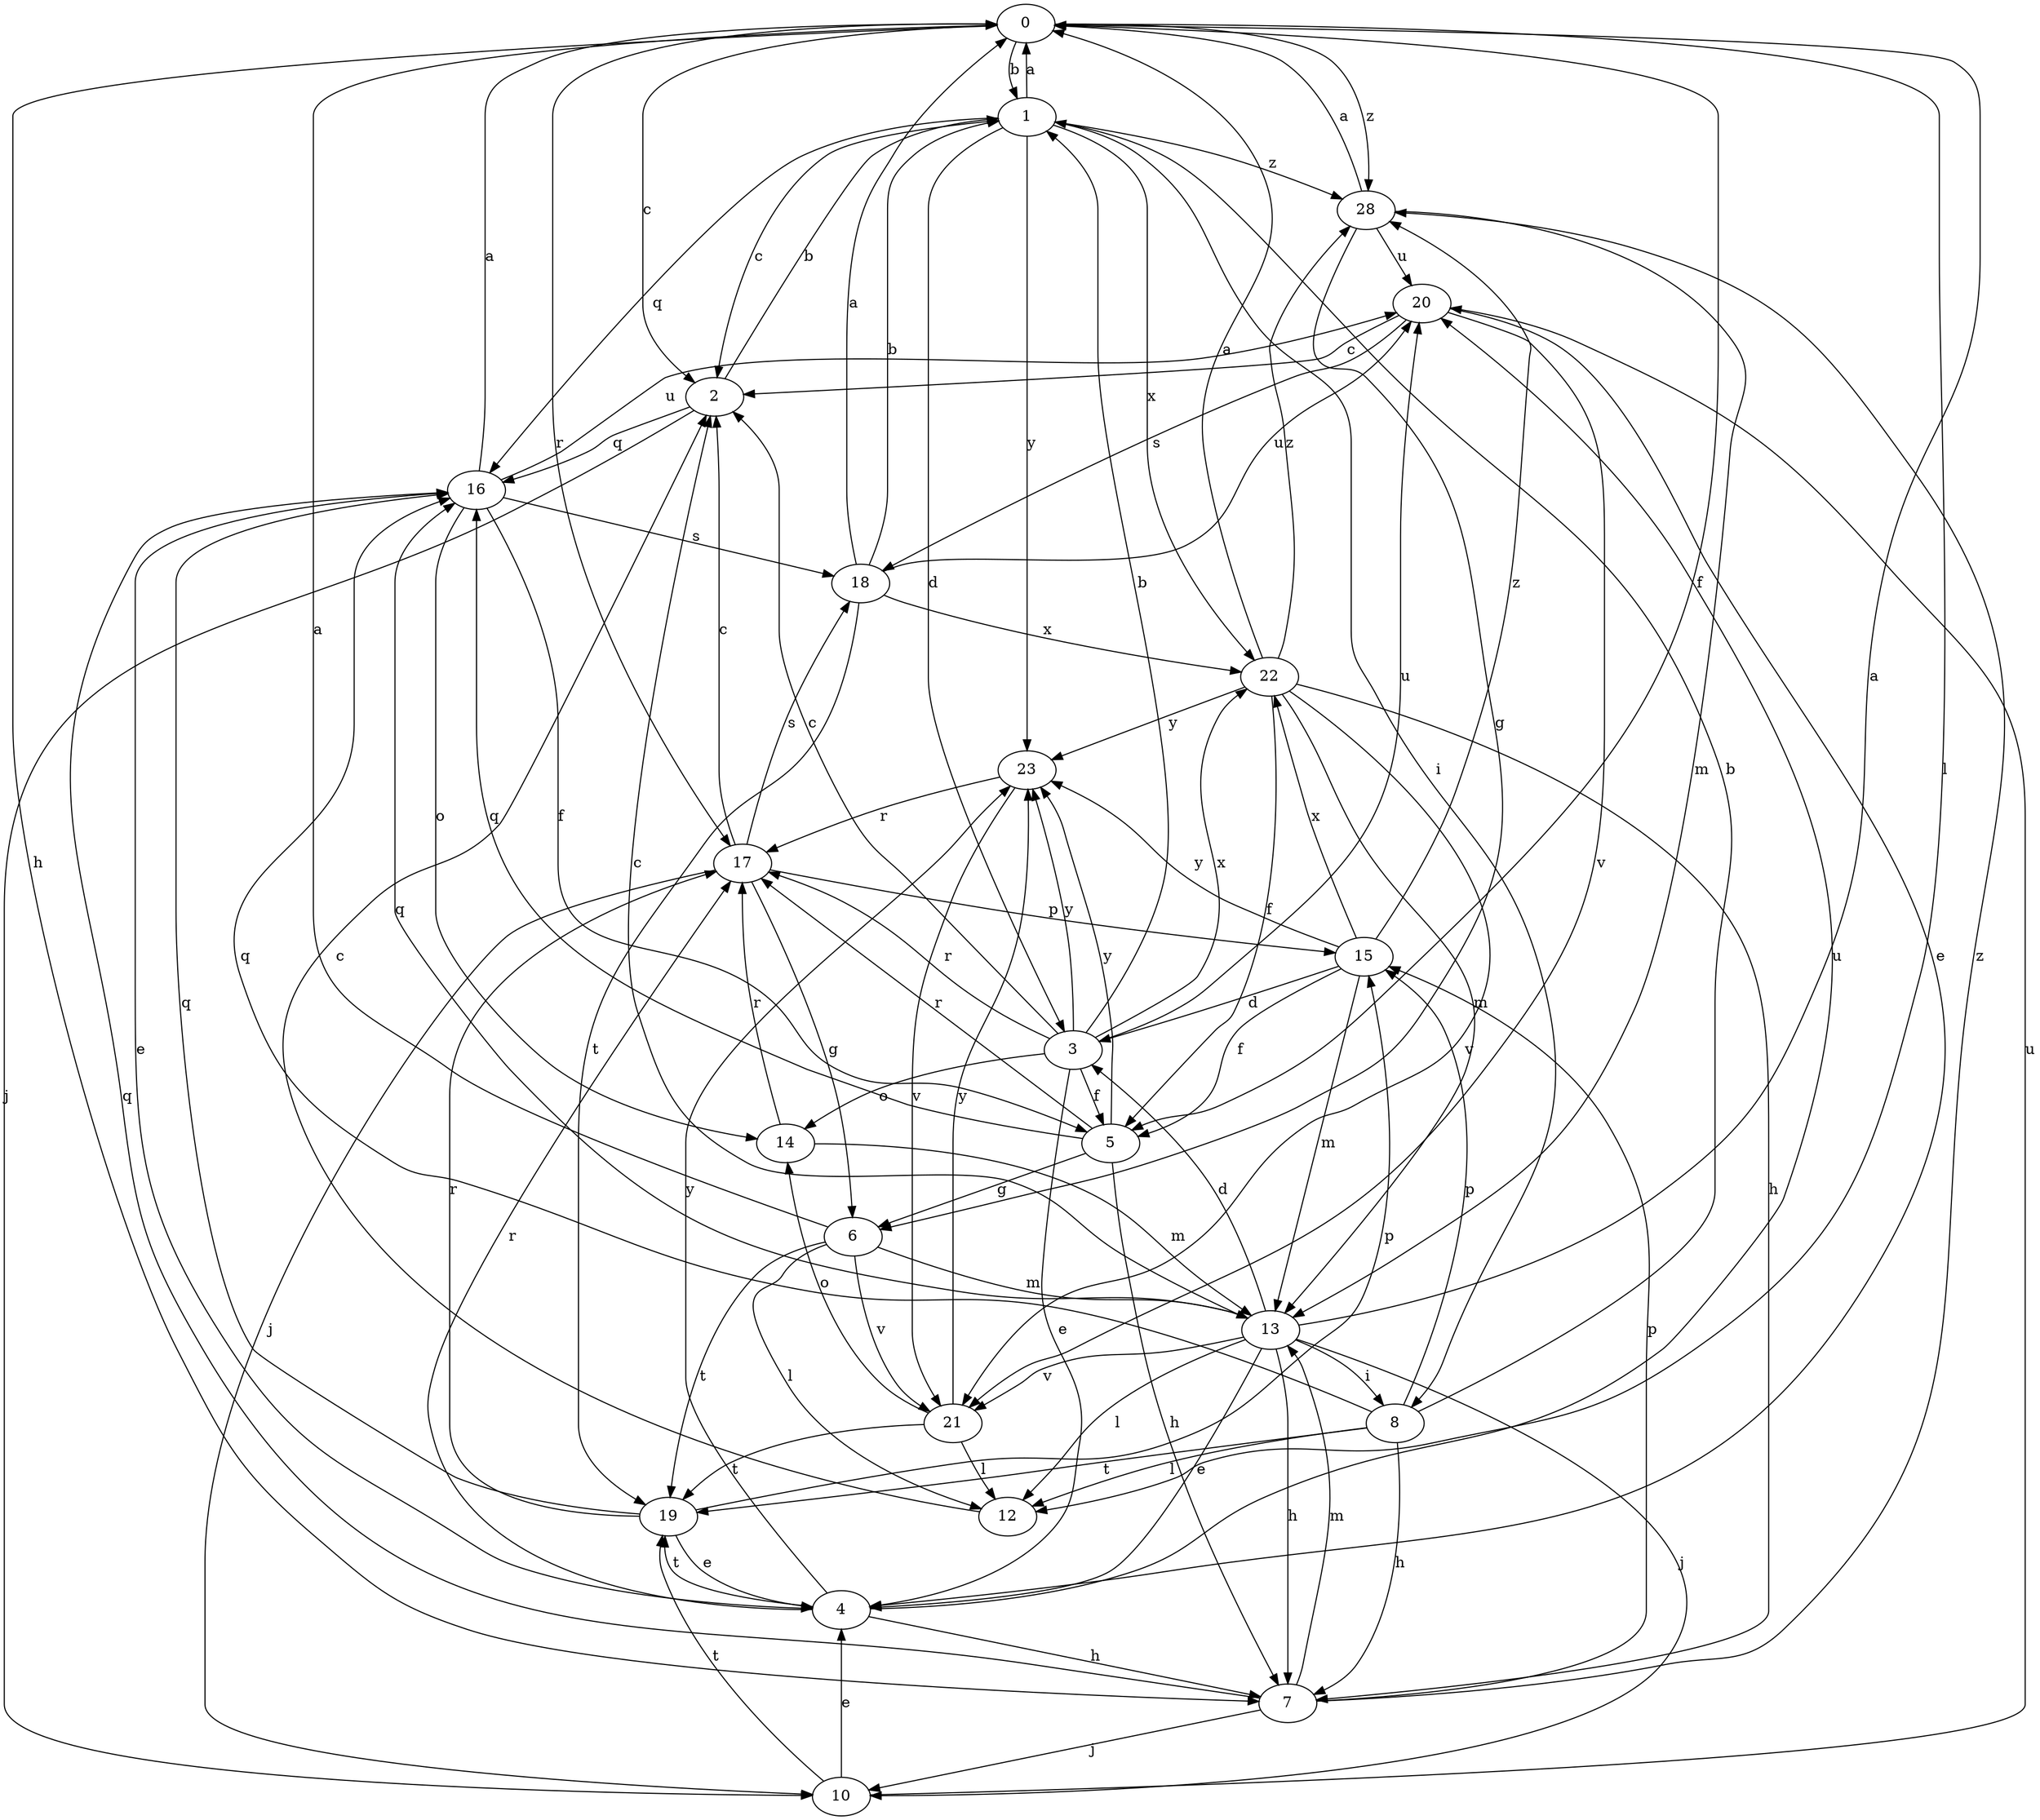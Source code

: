strict digraph  {
0;
1;
2;
3;
4;
5;
6;
7;
8;
10;
12;
13;
14;
15;
16;
17;
18;
19;
20;
21;
22;
23;
28;
0 -> 1  [label=b];
0 -> 2  [label=c];
0 -> 5  [label=f];
0 -> 7  [label=h];
0 -> 12  [label=l];
0 -> 17  [label=r];
0 -> 28  [label=z];
1 -> 0  [label=a];
1 -> 2  [label=c];
1 -> 3  [label=d];
1 -> 8  [label=i];
1 -> 16  [label=q];
1 -> 22  [label=x];
1 -> 23  [label=y];
1 -> 28  [label=z];
2 -> 1  [label=b];
2 -> 10  [label=j];
2 -> 16  [label=q];
3 -> 1  [label=b];
3 -> 2  [label=c];
3 -> 4  [label=e];
3 -> 5  [label=f];
3 -> 14  [label=o];
3 -> 17  [label=r];
3 -> 20  [label=u];
3 -> 22  [label=x];
3 -> 23  [label=y];
4 -> 7  [label=h];
4 -> 17  [label=r];
4 -> 19  [label=t];
4 -> 20  [label=u];
4 -> 23  [label=y];
5 -> 6  [label=g];
5 -> 7  [label=h];
5 -> 16  [label=q];
5 -> 17  [label=r];
5 -> 23  [label=y];
6 -> 0  [label=a];
6 -> 12  [label=l];
6 -> 13  [label=m];
6 -> 19  [label=t];
6 -> 21  [label=v];
7 -> 10  [label=j];
7 -> 13  [label=m];
7 -> 15  [label=p];
7 -> 16  [label=q];
7 -> 28  [label=z];
8 -> 1  [label=b];
8 -> 7  [label=h];
8 -> 12  [label=l];
8 -> 15  [label=p];
8 -> 16  [label=q];
8 -> 19  [label=t];
10 -> 4  [label=e];
10 -> 19  [label=t];
10 -> 20  [label=u];
12 -> 2  [label=c];
13 -> 0  [label=a];
13 -> 2  [label=c];
13 -> 3  [label=d];
13 -> 4  [label=e];
13 -> 7  [label=h];
13 -> 8  [label=i];
13 -> 10  [label=j];
13 -> 12  [label=l];
13 -> 16  [label=q];
13 -> 21  [label=v];
14 -> 13  [label=m];
14 -> 17  [label=r];
15 -> 3  [label=d];
15 -> 5  [label=f];
15 -> 13  [label=m];
15 -> 22  [label=x];
15 -> 23  [label=y];
15 -> 28  [label=z];
16 -> 0  [label=a];
16 -> 4  [label=e];
16 -> 5  [label=f];
16 -> 14  [label=o];
16 -> 18  [label=s];
16 -> 20  [label=u];
17 -> 2  [label=c];
17 -> 6  [label=g];
17 -> 10  [label=j];
17 -> 15  [label=p];
17 -> 18  [label=s];
18 -> 0  [label=a];
18 -> 1  [label=b];
18 -> 19  [label=t];
18 -> 20  [label=u];
18 -> 22  [label=x];
19 -> 4  [label=e];
19 -> 15  [label=p];
19 -> 16  [label=q];
19 -> 17  [label=r];
20 -> 2  [label=c];
20 -> 4  [label=e];
20 -> 18  [label=s];
20 -> 21  [label=v];
21 -> 12  [label=l];
21 -> 14  [label=o];
21 -> 19  [label=t];
21 -> 23  [label=y];
22 -> 0  [label=a];
22 -> 5  [label=f];
22 -> 7  [label=h];
22 -> 13  [label=m];
22 -> 21  [label=v];
22 -> 23  [label=y];
22 -> 28  [label=z];
23 -> 17  [label=r];
23 -> 21  [label=v];
28 -> 0  [label=a];
28 -> 6  [label=g];
28 -> 13  [label=m];
28 -> 20  [label=u];
}
